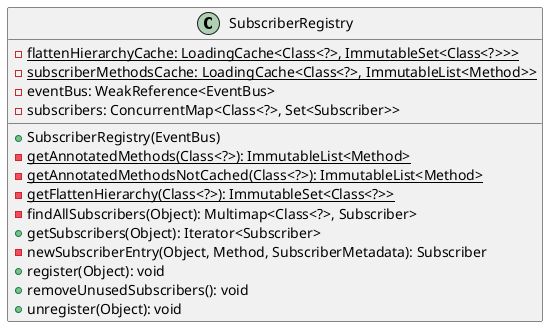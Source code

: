 @startuml

    class SubscriberRegistry {
        {static} -flattenHierarchyCache: LoadingCache<Class<?>, ImmutableSet<Class<?>>>
        {static} -subscriberMethodsCache: LoadingCache<Class<?>, ImmutableList<Method>>
        -eventBus: WeakReference<EventBus>
        -subscribers: ConcurrentMap<Class<?>, Set<Subscriber>>
        +SubscriberRegistry(EventBus)
        {static} -getAnnotatedMethods(Class<?>): ImmutableList<Method>
        {static} -getAnnotatedMethodsNotCached(Class<?>): ImmutableList<Method>
        {static} -getFlattenHierarchy(Class<?>): ImmutableSet<Class<?>>
        -findAllSubscribers(Object): Multimap<Class<?>, Subscriber>
        +getSubscribers(Object): Iterator<Subscriber>
        -newSubscriberEntry(Object, Method, SubscriberMetadata): Subscriber
        +register(Object): void
        +removeUnusedSubscribers(): void
        +unregister(Object): void
    }

@enduml

